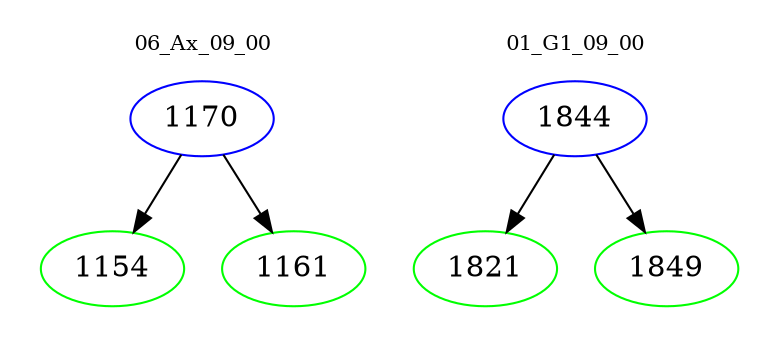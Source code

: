 digraph{
subgraph cluster_0 {
color = white
label = "06_Ax_09_00";
fontsize=10;
T0_1170 [label="1170", color="blue"]
T0_1170 -> T0_1154 [color="black"]
T0_1154 [label="1154", color="green"]
T0_1170 -> T0_1161 [color="black"]
T0_1161 [label="1161", color="green"]
}
subgraph cluster_1 {
color = white
label = "01_G1_09_00";
fontsize=10;
T1_1844 [label="1844", color="blue"]
T1_1844 -> T1_1821 [color="black"]
T1_1821 [label="1821", color="green"]
T1_1844 -> T1_1849 [color="black"]
T1_1849 [label="1849", color="green"]
}
}
